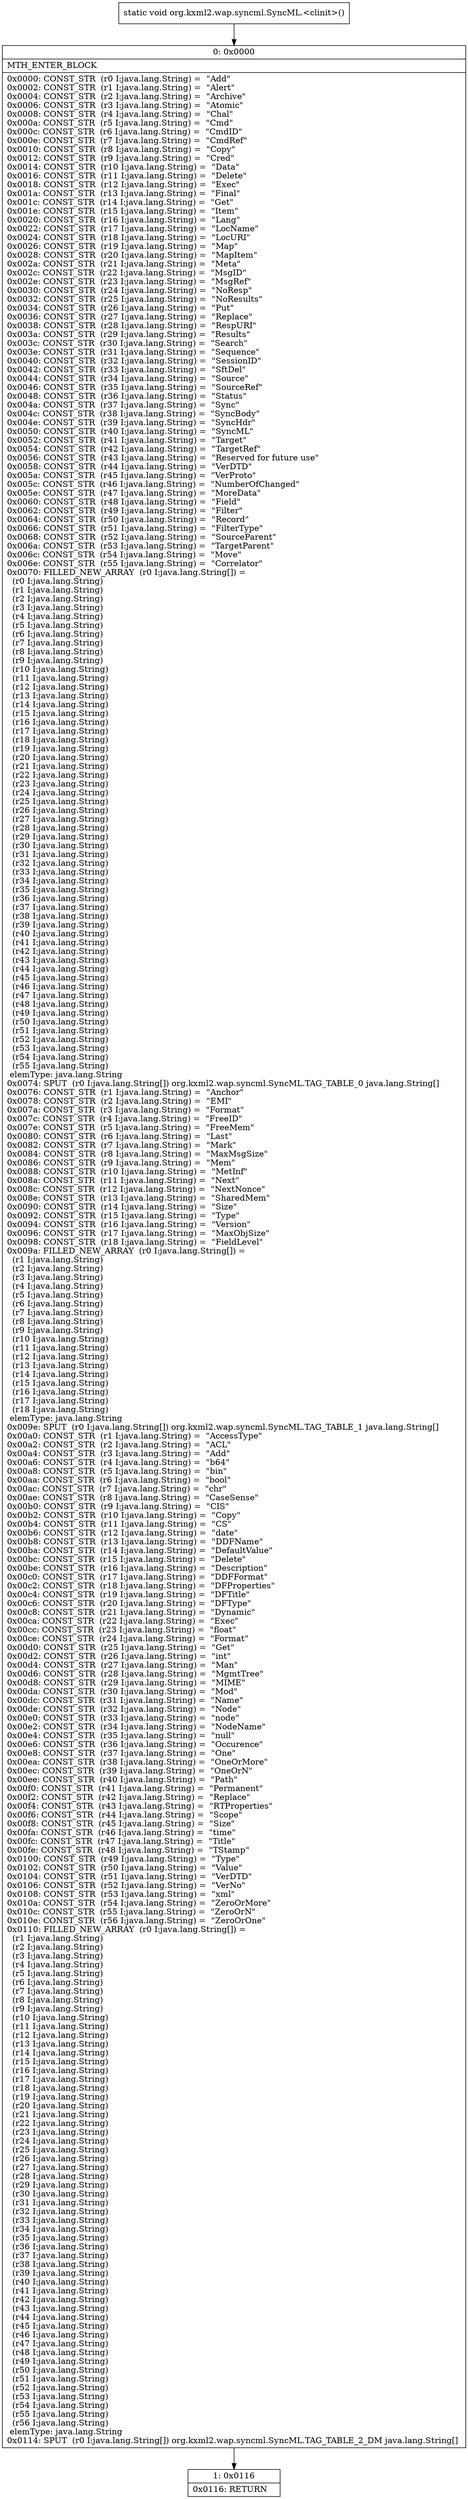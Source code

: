 digraph "CFG fororg.kxml2.wap.syncml.SyncML.\<clinit\>()V" {
Node_0 [shape=record,label="{0\:\ 0x0000|MTH_ENTER_BLOCK\l|0x0000: CONST_STR  (r0 I:java.lang.String) =  \"Add\" \l0x0002: CONST_STR  (r1 I:java.lang.String) =  \"Alert\" \l0x0004: CONST_STR  (r2 I:java.lang.String) =  \"Archive\" \l0x0006: CONST_STR  (r3 I:java.lang.String) =  \"Atomic\" \l0x0008: CONST_STR  (r4 I:java.lang.String) =  \"Chal\" \l0x000a: CONST_STR  (r5 I:java.lang.String) =  \"Cmd\" \l0x000c: CONST_STR  (r6 I:java.lang.String) =  \"CmdID\" \l0x000e: CONST_STR  (r7 I:java.lang.String) =  \"CmdRef\" \l0x0010: CONST_STR  (r8 I:java.lang.String) =  \"Copy\" \l0x0012: CONST_STR  (r9 I:java.lang.String) =  \"Cred\" \l0x0014: CONST_STR  (r10 I:java.lang.String) =  \"Data\" \l0x0016: CONST_STR  (r11 I:java.lang.String) =  \"Delete\" \l0x0018: CONST_STR  (r12 I:java.lang.String) =  \"Exec\" \l0x001a: CONST_STR  (r13 I:java.lang.String) =  \"Final\" \l0x001c: CONST_STR  (r14 I:java.lang.String) =  \"Get\" \l0x001e: CONST_STR  (r15 I:java.lang.String) =  \"Item\" \l0x0020: CONST_STR  (r16 I:java.lang.String) =  \"Lang\" \l0x0022: CONST_STR  (r17 I:java.lang.String) =  \"LocName\" \l0x0024: CONST_STR  (r18 I:java.lang.String) =  \"LocURI\" \l0x0026: CONST_STR  (r19 I:java.lang.String) =  \"Map\" \l0x0028: CONST_STR  (r20 I:java.lang.String) =  \"MapItem\" \l0x002a: CONST_STR  (r21 I:java.lang.String) =  \"Meta\" \l0x002c: CONST_STR  (r22 I:java.lang.String) =  \"MsgID\" \l0x002e: CONST_STR  (r23 I:java.lang.String) =  \"MsgRef\" \l0x0030: CONST_STR  (r24 I:java.lang.String) =  \"NoResp\" \l0x0032: CONST_STR  (r25 I:java.lang.String) =  \"NoResults\" \l0x0034: CONST_STR  (r26 I:java.lang.String) =  \"Put\" \l0x0036: CONST_STR  (r27 I:java.lang.String) =  \"Replace\" \l0x0038: CONST_STR  (r28 I:java.lang.String) =  \"RespURI\" \l0x003a: CONST_STR  (r29 I:java.lang.String) =  \"Results\" \l0x003c: CONST_STR  (r30 I:java.lang.String) =  \"Search\" \l0x003e: CONST_STR  (r31 I:java.lang.String) =  \"Sequence\" \l0x0040: CONST_STR  (r32 I:java.lang.String) =  \"SessionID\" \l0x0042: CONST_STR  (r33 I:java.lang.String) =  \"SftDel\" \l0x0044: CONST_STR  (r34 I:java.lang.String) =  \"Source\" \l0x0046: CONST_STR  (r35 I:java.lang.String) =  \"SourceRef\" \l0x0048: CONST_STR  (r36 I:java.lang.String) =  \"Status\" \l0x004a: CONST_STR  (r37 I:java.lang.String) =  \"Sync\" \l0x004c: CONST_STR  (r38 I:java.lang.String) =  \"SyncBody\" \l0x004e: CONST_STR  (r39 I:java.lang.String) =  \"SyncHdr\" \l0x0050: CONST_STR  (r40 I:java.lang.String) =  \"SyncML\" \l0x0052: CONST_STR  (r41 I:java.lang.String) =  \"Target\" \l0x0054: CONST_STR  (r42 I:java.lang.String) =  \"TargetRef\" \l0x0056: CONST_STR  (r43 I:java.lang.String) =  \"Reserved for future use\" \l0x0058: CONST_STR  (r44 I:java.lang.String) =  \"VerDTD\" \l0x005a: CONST_STR  (r45 I:java.lang.String) =  \"VerProto\" \l0x005c: CONST_STR  (r46 I:java.lang.String) =  \"NumberOfChanged\" \l0x005e: CONST_STR  (r47 I:java.lang.String) =  \"MoreData\" \l0x0060: CONST_STR  (r48 I:java.lang.String) =  \"Field\" \l0x0062: CONST_STR  (r49 I:java.lang.String) =  \"Filter\" \l0x0064: CONST_STR  (r50 I:java.lang.String) =  \"Record\" \l0x0066: CONST_STR  (r51 I:java.lang.String) =  \"FilterType\" \l0x0068: CONST_STR  (r52 I:java.lang.String) =  \"SourceParent\" \l0x006a: CONST_STR  (r53 I:java.lang.String) =  \"TargetParent\" \l0x006c: CONST_STR  (r54 I:java.lang.String) =  \"Move\" \l0x006e: CONST_STR  (r55 I:java.lang.String) =  \"Correlator\" \l0x0070: FILLED_NEW_ARRAY  (r0 I:java.lang.String[]) = \l  (r0 I:java.lang.String)\l  (r1 I:java.lang.String)\l  (r2 I:java.lang.String)\l  (r3 I:java.lang.String)\l  (r4 I:java.lang.String)\l  (r5 I:java.lang.String)\l  (r6 I:java.lang.String)\l  (r7 I:java.lang.String)\l  (r8 I:java.lang.String)\l  (r9 I:java.lang.String)\l  (r10 I:java.lang.String)\l  (r11 I:java.lang.String)\l  (r12 I:java.lang.String)\l  (r13 I:java.lang.String)\l  (r14 I:java.lang.String)\l  (r15 I:java.lang.String)\l  (r16 I:java.lang.String)\l  (r17 I:java.lang.String)\l  (r18 I:java.lang.String)\l  (r19 I:java.lang.String)\l  (r20 I:java.lang.String)\l  (r21 I:java.lang.String)\l  (r22 I:java.lang.String)\l  (r23 I:java.lang.String)\l  (r24 I:java.lang.String)\l  (r25 I:java.lang.String)\l  (r26 I:java.lang.String)\l  (r27 I:java.lang.String)\l  (r28 I:java.lang.String)\l  (r29 I:java.lang.String)\l  (r30 I:java.lang.String)\l  (r31 I:java.lang.String)\l  (r32 I:java.lang.String)\l  (r33 I:java.lang.String)\l  (r34 I:java.lang.String)\l  (r35 I:java.lang.String)\l  (r36 I:java.lang.String)\l  (r37 I:java.lang.String)\l  (r38 I:java.lang.String)\l  (r39 I:java.lang.String)\l  (r40 I:java.lang.String)\l  (r41 I:java.lang.String)\l  (r42 I:java.lang.String)\l  (r43 I:java.lang.String)\l  (r44 I:java.lang.String)\l  (r45 I:java.lang.String)\l  (r46 I:java.lang.String)\l  (r47 I:java.lang.String)\l  (r48 I:java.lang.String)\l  (r49 I:java.lang.String)\l  (r50 I:java.lang.String)\l  (r51 I:java.lang.String)\l  (r52 I:java.lang.String)\l  (r53 I:java.lang.String)\l  (r54 I:java.lang.String)\l  (r55 I:java.lang.String)\l elemType: java.lang.String \l0x0074: SPUT  (r0 I:java.lang.String[]) org.kxml2.wap.syncml.SyncML.TAG_TABLE_0 java.lang.String[] \l0x0076: CONST_STR  (r1 I:java.lang.String) =  \"Anchor\" \l0x0078: CONST_STR  (r2 I:java.lang.String) =  \"EMI\" \l0x007a: CONST_STR  (r3 I:java.lang.String) =  \"Format\" \l0x007c: CONST_STR  (r4 I:java.lang.String) =  \"FreeID\" \l0x007e: CONST_STR  (r5 I:java.lang.String) =  \"FreeMem\" \l0x0080: CONST_STR  (r6 I:java.lang.String) =  \"Last\" \l0x0082: CONST_STR  (r7 I:java.lang.String) =  \"Mark\" \l0x0084: CONST_STR  (r8 I:java.lang.String) =  \"MaxMsgSize\" \l0x0086: CONST_STR  (r9 I:java.lang.String) =  \"Mem\" \l0x0088: CONST_STR  (r10 I:java.lang.String) =  \"MetInf\" \l0x008a: CONST_STR  (r11 I:java.lang.String) =  \"Next\" \l0x008c: CONST_STR  (r12 I:java.lang.String) =  \"NextNonce\" \l0x008e: CONST_STR  (r13 I:java.lang.String) =  \"SharedMem\" \l0x0090: CONST_STR  (r14 I:java.lang.String) =  \"Size\" \l0x0092: CONST_STR  (r15 I:java.lang.String) =  \"Type\" \l0x0094: CONST_STR  (r16 I:java.lang.String) =  \"Version\" \l0x0096: CONST_STR  (r17 I:java.lang.String) =  \"MaxObjSize\" \l0x0098: CONST_STR  (r18 I:java.lang.String) =  \"FieldLevel\" \l0x009a: FILLED_NEW_ARRAY  (r0 I:java.lang.String[]) = \l  (r1 I:java.lang.String)\l  (r2 I:java.lang.String)\l  (r3 I:java.lang.String)\l  (r4 I:java.lang.String)\l  (r5 I:java.lang.String)\l  (r6 I:java.lang.String)\l  (r7 I:java.lang.String)\l  (r8 I:java.lang.String)\l  (r9 I:java.lang.String)\l  (r10 I:java.lang.String)\l  (r11 I:java.lang.String)\l  (r12 I:java.lang.String)\l  (r13 I:java.lang.String)\l  (r14 I:java.lang.String)\l  (r15 I:java.lang.String)\l  (r16 I:java.lang.String)\l  (r17 I:java.lang.String)\l  (r18 I:java.lang.String)\l elemType: java.lang.String \l0x009e: SPUT  (r0 I:java.lang.String[]) org.kxml2.wap.syncml.SyncML.TAG_TABLE_1 java.lang.String[] \l0x00a0: CONST_STR  (r1 I:java.lang.String) =  \"AccessType\" \l0x00a2: CONST_STR  (r2 I:java.lang.String) =  \"ACL\" \l0x00a4: CONST_STR  (r3 I:java.lang.String) =  \"Add\" \l0x00a6: CONST_STR  (r4 I:java.lang.String) =  \"b64\" \l0x00a8: CONST_STR  (r5 I:java.lang.String) =  \"bin\" \l0x00aa: CONST_STR  (r6 I:java.lang.String) =  \"bool\" \l0x00ac: CONST_STR  (r7 I:java.lang.String) =  \"chr\" \l0x00ae: CONST_STR  (r8 I:java.lang.String) =  \"CaseSense\" \l0x00b0: CONST_STR  (r9 I:java.lang.String) =  \"CIS\" \l0x00b2: CONST_STR  (r10 I:java.lang.String) =  \"Copy\" \l0x00b4: CONST_STR  (r11 I:java.lang.String) =  \"CS\" \l0x00b6: CONST_STR  (r12 I:java.lang.String) =  \"date\" \l0x00b8: CONST_STR  (r13 I:java.lang.String) =  \"DDFName\" \l0x00ba: CONST_STR  (r14 I:java.lang.String) =  \"DefaultValue\" \l0x00bc: CONST_STR  (r15 I:java.lang.String) =  \"Delete\" \l0x00be: CONST_STR  (r16 I:java.lang.String) =  \"Description\" \l0x00c0: CONST_STR  (r17 I:java.lang.String) =  \"DDFFormat\" \l0x00c2: CONST_STR  (r18 I:java.lang.String) =  \"DFProperties\" \l0x00c4: CONST_STR  (r19 I:java.lang.String) =  \"DFTitle\" \l0x00c6: CONST_STR  (r20 I:java.lang.String) =  \"DFType\" \l0x00c8: CONST_STR  (r21 I:java.lang.String) =  \"Dynamic\" \l0x00ca: CONST_STR  (r22 I:java.lang.String) =  \"Exec\" \l0x00cc: CONST_STR  (r23 I:java.lang.String) =  \"float\" \l0x00ce: CONST_STR  (r24 I:java.lang.String) =  \"Format\" \l0x00d0: CONST_STR  (r25 I:java.lang.String) =  \"Get\" \l0x00d2: CONST_STR  (r26 I:java.lang.String) =  \"int\" \l0x00d4: CONST_STR  (r27 I:java.lang.String) =  \"Man\" \l0x00d6: CONST_STR  (r28 I:java.lang.String) =  \"MgmtTree\" \l0x00d8: CONST_STR  (r29 I:java.lang.String) =  \"MIME\" \l0x00da: CONST_STR  (r30 I:java.lang.String) =  \"Mod\" \l0x00dc: CONST_STR  (r31 I:java.lang.String) =  \"Name\" \l0x00de: CONST_STR  (r32 I:java.lang.String) =  \"Node\" \l0x00e0: CONST_STR  (r33 I:java.lang.String) =  \"node\" \l0x00e2: CONST_STR  (r34 I:java.lang.String) =  \"NodeName\" \l0x00e4: CONST_STR  (r35 I:java.lang.String) =  \"null\" \l0x00e6: CONST_STR  (r36 I:java.lang.String) =  \"Occurence\" \l0x00e8: CONST_STR  (r37 I:java.lang.String) =  \"One\" \l0x00ea: CONST_STR  (r38 I:java.lang.String) =  \"OneOrMore\" \l0x00ec: CONST_STR  (r39 I:java.lang.String) =  \"OneOrN\" \l0x00ee: CONST_STR  (r40 I:java.lang.String) =  \"Path\" \l0x00f0: CONST_STR  (r41 I:java.lang.String) =  \"Permanent\" \l0x00f2: CONST_STR  (r42 I:java.lang.String) =  \"Replace\" \l0x00f4: CONST_STR  (r43 I:java.lang.String) =  \"RTProperties\" \l0x00f6: CONST_STR  (r44 I:java.lang.String) =  \"Scope\" \l0x00f8: CONST_STR  (r45 I:java.lang.String) =  \"Size\" \l0x00fa: CONST_STR  (r46 I:java.lang.String) =  \"time\" \l0x00fc: CONST_STR  (r47 I:java.lang.String) =  \"Title\" \l0x00fe: CONST_STR  (r48 I:java.lang.String) =  \"TStamp\" \l0x0100: CONST_STR  (r49 I:java.lang.String) =  \"Type\" \l0x0102: CONST_STR  (r50 I:java.lang.String) =  \"Value\" \l0x0104: CONST_STR  (r51 I:java.lang.String) =  \"VerDTD\" \l0x0106: CONST_STR  (r52 I:java.lang.String) =  \"VerNo\" \l0x0108: CONST_STR  (r53 I:java.lang.String) =  \"xml\" \l0x010a: CONST_STR  (r54 I:java.lang.String) =  \"ZeroOrMore\" \l0x010c: CONST_STR  (r55 I:java.lang.String) =  \"ZeroOrN\" \l0x010e: CONST_STR  (r56 I:java.lang.String) =  \"ZeroOrOne\" \l0x0110: FILLED_NEW_ARRAY  (r0 I:java.lang.String[]) = \l  (r1 I:java.lang.String)\l  (r2 I:java.lang.String)\l  (r3 I:java.lang.String)\l  (r4 I:java.lang.String)\l  (r5 I:java.lang.String)\l  (r6 I:java.lang.String)\l  (r7 I:java.lang.String)\l  (r8 I:java.lang.String)\l  (r9 I:java.lang.String)\l  (r10 I:java.lang.String)\l  (r11 I:java.lang.String)\l  (r12 I:java.lang.String)\l  (r13 I:java.lang.String)\l  (r14 I:java.lang.String)\l  (r15 I:java.lang.String)\l  (r16 I:java.lang.String)\l  (r17 I:java.lang.String)\l  (r18 I:java.lang.String)\l  (r19 I:java.lang.String)\l  (r20 I:java.lang.String)\l  (r21 I:java.lang.String)\l  (r22 I:java.lang.String)\l  (r23 I:java.lang.String)\l  (r24 I:java.lang.String)\l  (r25 I:java.lang.String)\l  (r26 I:java.lang.String)\l  (r27 I:java.lang.String)\l  (r28 I:java.lang.String)\l  (r29 I:java.lang.String)\l  (r30 I:java.lang.String)\l  (r31 I:java.lang.String)\l  (r32 I:java.lang.String)\l  (r33 I:java.lang.String)\l  (r34 I:java.lang.String)\l  (r35 I:java.lang.String)\l  (r36 I:java.lang.String)\l  (r37 I:java.lang.String)\l  (r38 I:java.lang.String)\l  (r39 I:java.lang.String)\l  (r40 I:java.lang.String)\l  (r41 I:java.lang.String)\l  (r42 I:java.lang.String)\l  (r43 I:java.lang.String)\l  (r44 I:java.lang.String)\l  (r45 I:java.lang.String)\l  (r46 I:java.lang.String)\l  (r47 I:java.lang.String)\l  (r48 I:java.lang.String)\l  (r49 I:java.lang.String)\l  (r50 I:java.lang.String)\l  (r51 I:java.lang.String)\l  (r52 I:java.lang.String)\l  (r53 I:java.lang.String)\l  (r54 I:java.lang.String)\l  (r55 I:java.lang.String)\l  (r56 I:java.lang.String)\l elemType: java.lang.String \l0x0114: SPUT  (r0 I:java.lang.String[]) org.kxml2.wap.syncml.SyncML.TAG_TABLE_2_DM java.lang.String[] \l}"];
Node_1 [shape=record,label="{1\:\ 0x0116|0x0116: RETURN   \l}"];
MethodNode[shape=record,label="{static void org.kxml2.wap.syncml.SyncML.\<clinit\>() }"];
MethodNode -> Node_0;
Node_0 -> Node_1;
}

